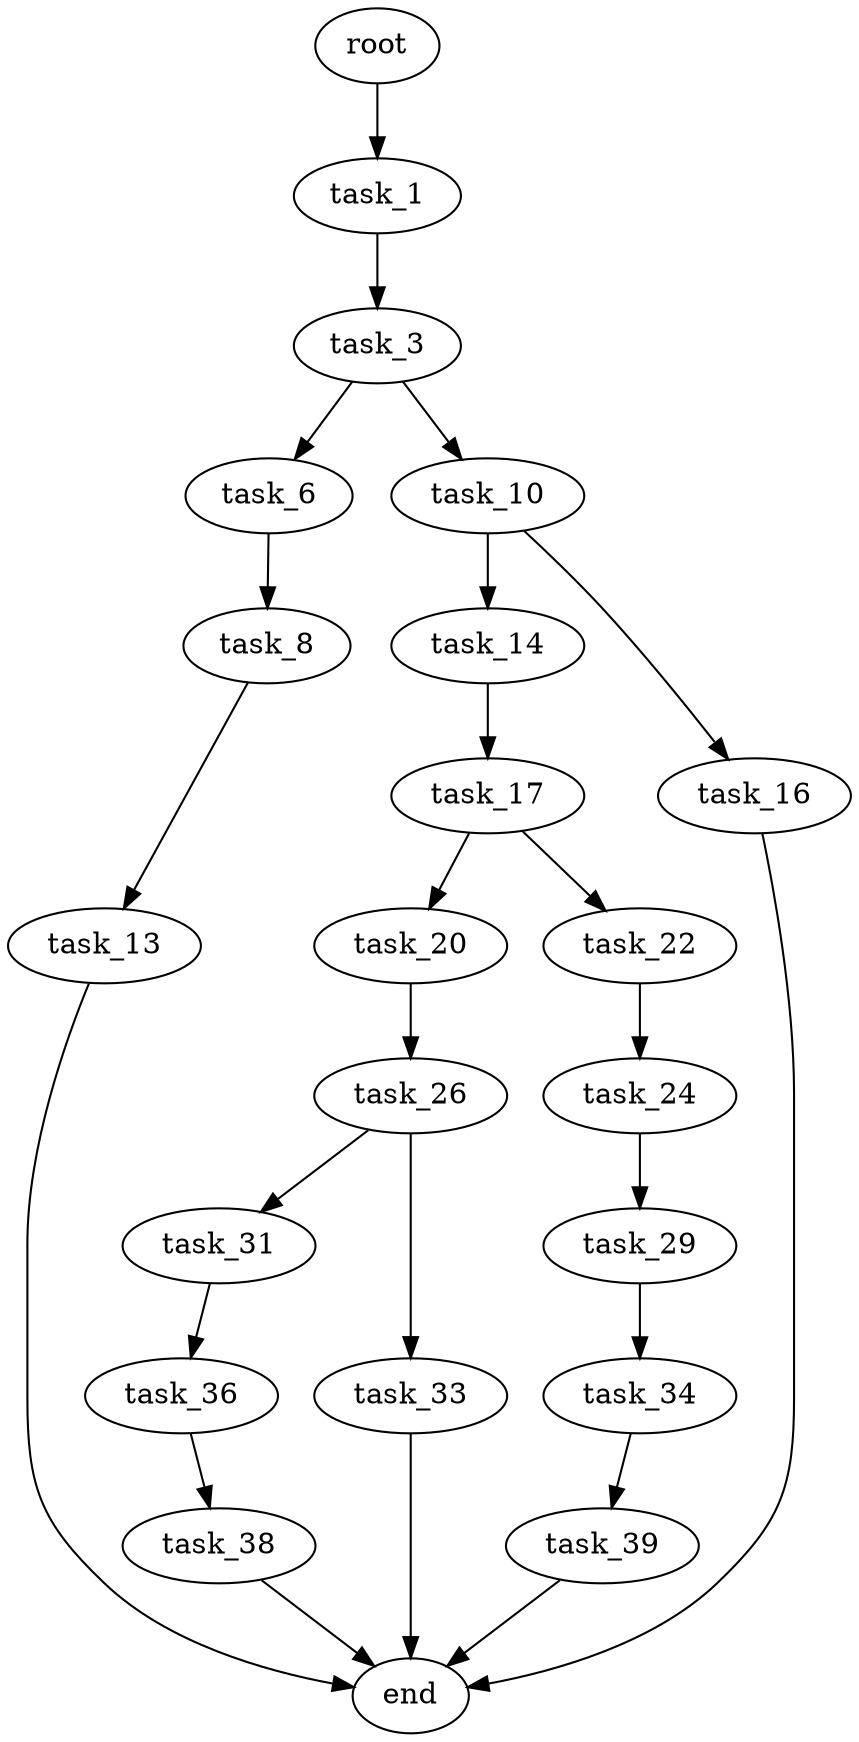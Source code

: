 digraph G {
  root [size="0.000000"];
  task_1 [size="1202805218.000000"];
  task_3 [size="68719476736.000000"];
  task_6 [size="56722250717.000000"];
  task_8 [size="598012418198.000000"];
  task_10 [size="9745736551.000000"];
  task_13 [size="262117019755.000000"];
  task_14 [size="28991029248.000000"];
  task_16 [size="13656084279.000000"];
  task_17 [size="3786232689.000000"];
  task_20 [size="1073741824000.000000"];
  task_22 [size="134217728000.000000"];
  task_24 [size="473753061464.000000"];
  task_26 [size="23601147634.000000"];
  task_29 [size="645219093556.000000"];
  task_31 [size="68719476736.000000"];
  task_33 [size="106756475819.000000"];
  task_34 [size="1218304989.000000"];
  task_36 [size="134217728000.000000"];
  task_38 [size="13477174612.000000"];
  task_39 [size="633865140.000000"];
  end [size="0.000000"];

  root -> task_1 [size="1.000000"];
  task_1 -> task_3 [size="33554432.000000"];
  task_3 -> task_6 [size="134217728.000000"];
  task_3 -> task_10 [size="134217728.000000"];
  task_6 -> task_8 [size="209715200.000000"];
  task_8 -> task_13 [size="411041792.000000"];
  task_10 -> task_14 [size="536870912.000000"];
  task_10 -> task_16 [size="536870912.000000"];
  task_13 -> end [size="1.000000"];
  task_14 -> task_17 [size="75497472.000000"];
  task_16 -> end [size="1.000000"];
  task_17 -> task_20 [size="75497472.000000"];
  task_17 -> task_22 [size="75497472.000000"];
  task_20 -> task_26 [size="838860800.000000"];
  task_22 -> task_24 [size="209715200.000000"];
  task_24 -> task_29 [size="679477248.000000"];
  task_26 -> task_31 [size="838860800.000000"];
  task_26 -> task_33 [size="838860800.000000"];
  task_29 -> task_34 [size="411041792.000000"];
  task_31 -> task_36 [size="134217728.000000"];
  task_33 -> end [size="1.000000"];
  task_34 -> task_39 [size="75497472.000000"];
  task_36 -> task_38 [size="209715200.000000"];
  task_38 -> end [size="1.000000"];
  task_39 -> end [size="1.000000"];
}
